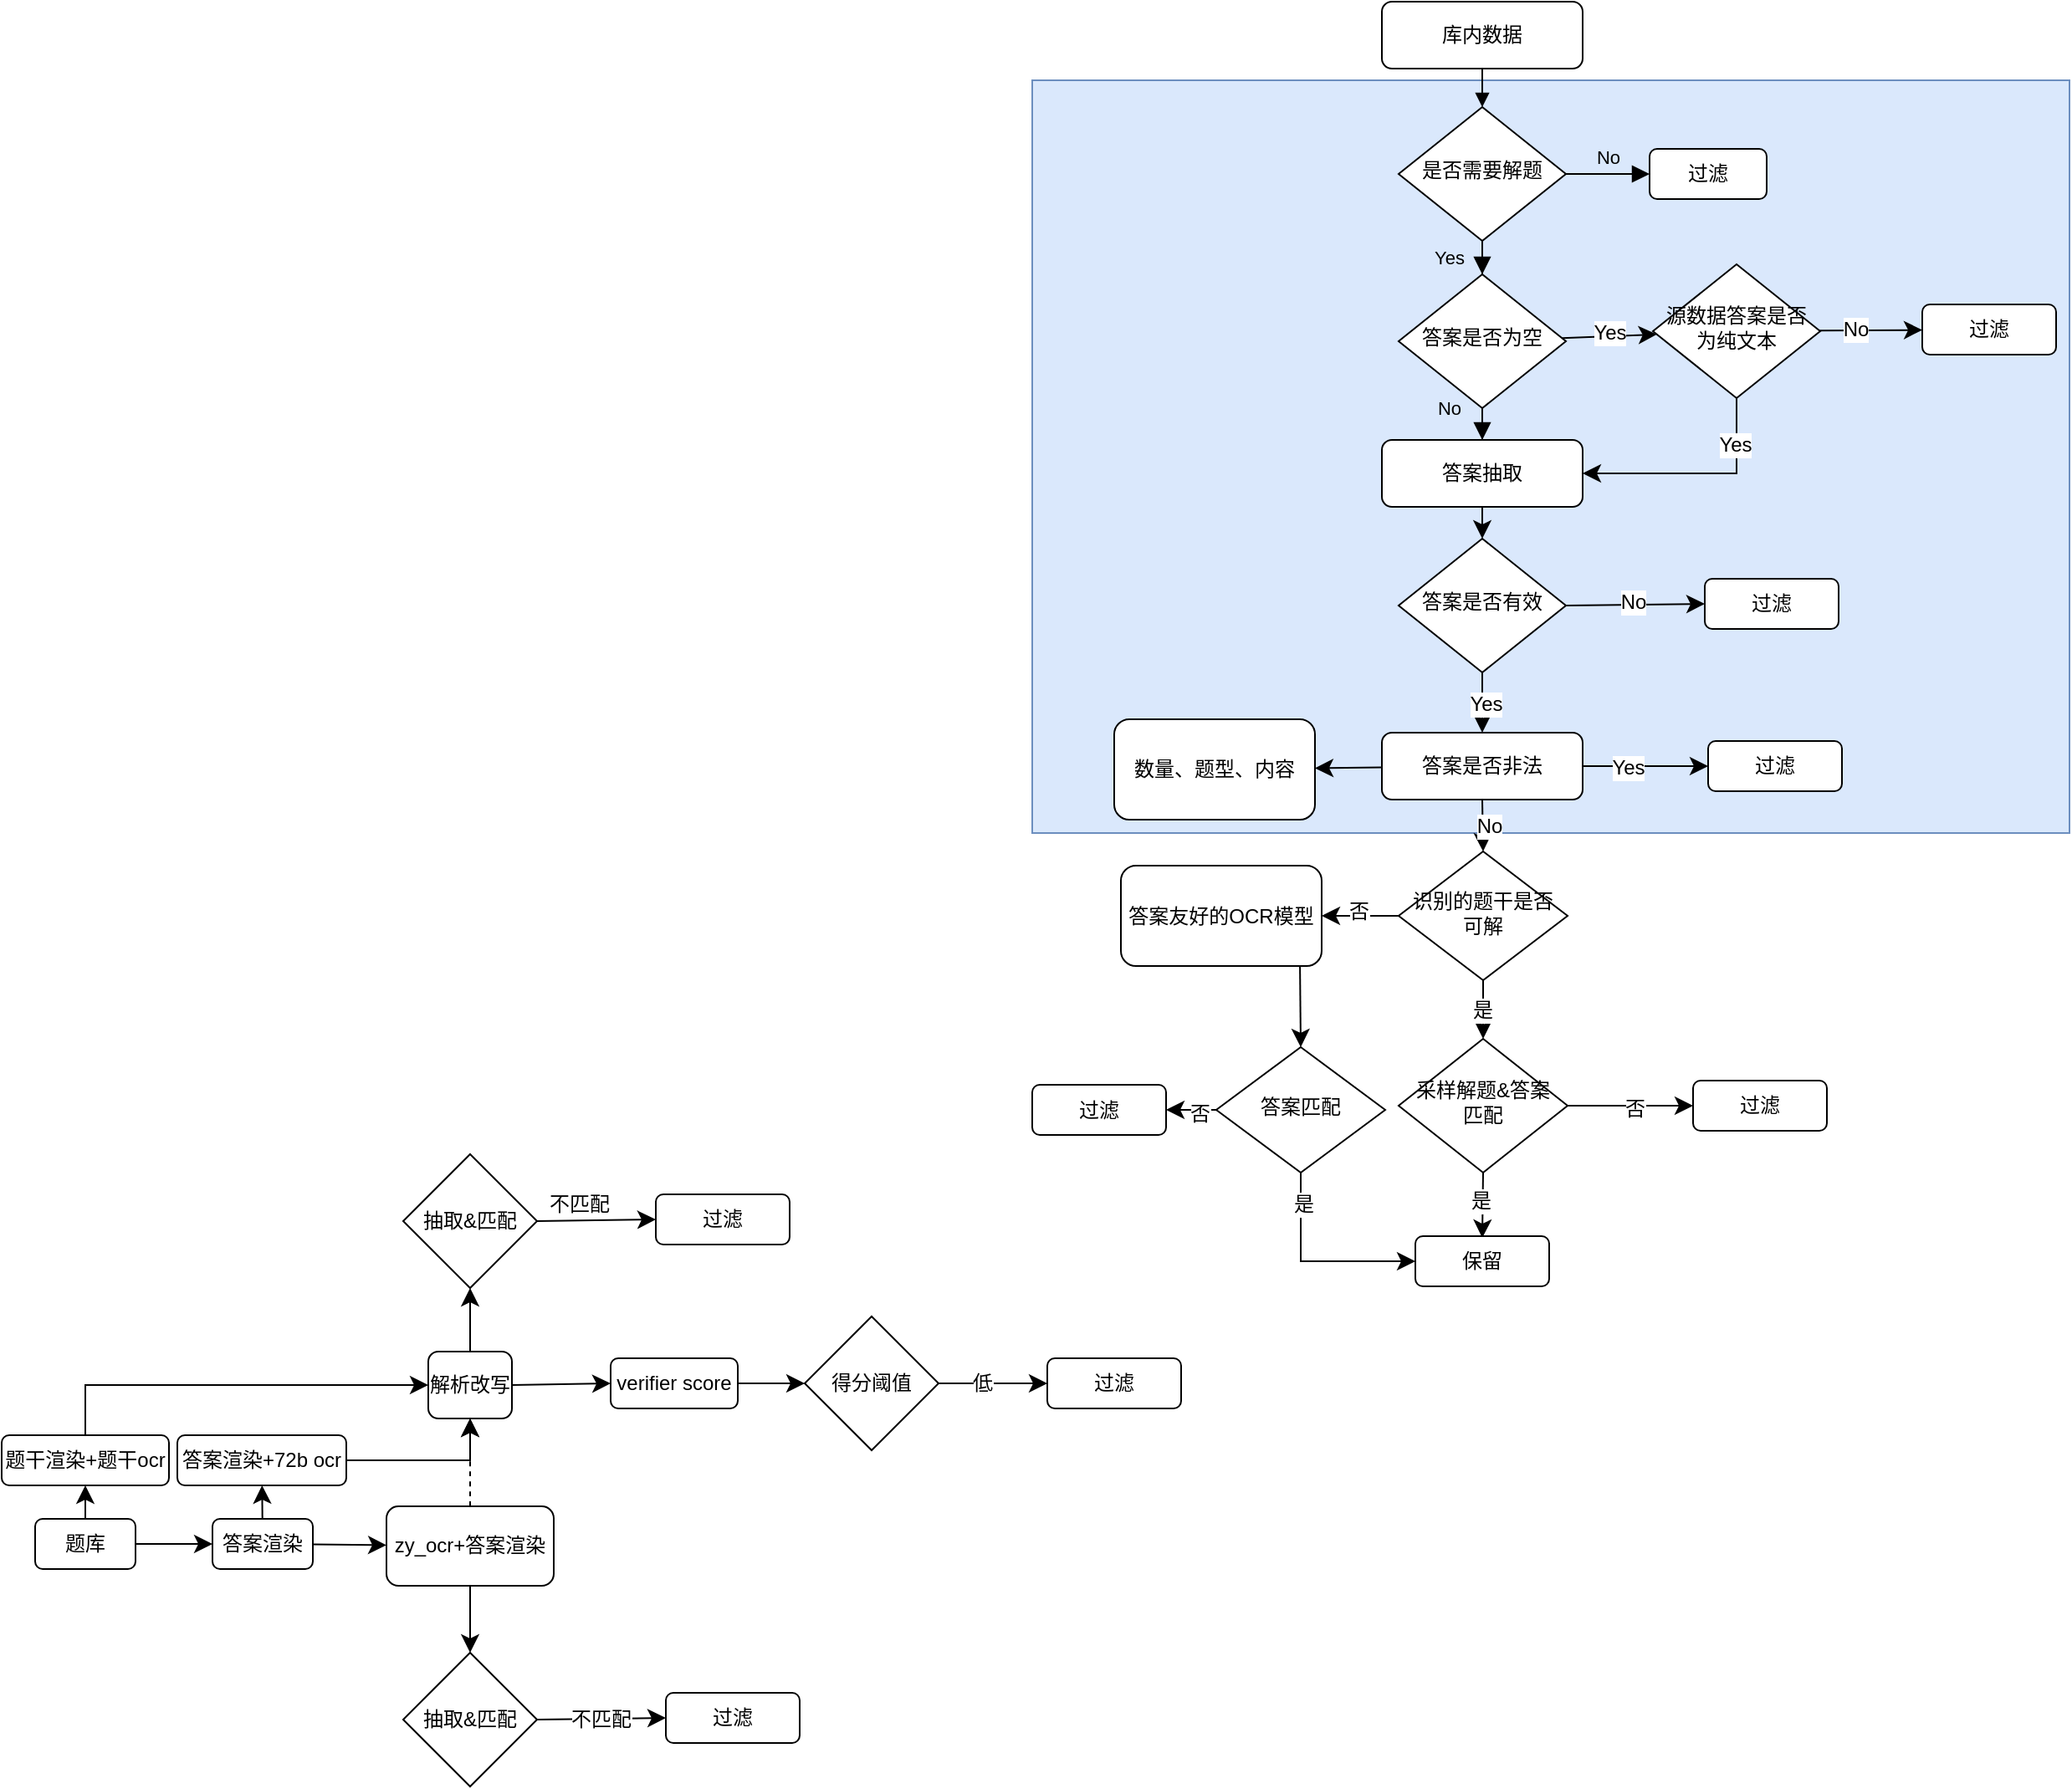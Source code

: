 <mxfile version="25.0.1">
  <diagram id="C5RBs43oDa-KdzZeNtuy" name="Page-1">
    <mxGraphModel dx="1781" dy="689" grid="1" gridSize="10" guides="1" tooltips="1" connect="1" arrows="1" fold="1" page="1" pageScale="1" pageWidth="827" pageHeight="1169" background="none" math="0" shadow="0">
      <root>
        <mxCell id="WIyWlLk6GJQsqaUBKTNV-0" />
        <mxCell id="WIyWlLk6GJQsqaUBKTNV-1" parent="WIyWlLk6GJQsqaUBKTNV-0" />
        <mxCell id="X0F8owh49-wscFF3AfGs-8" value="" style="rounded=0;whiteSpace=wrap;html=1;fillColor=#dae8fc;strokeColor=#6c8ebf;" parent="WIyWlLk6GJQsqaUBKTNV-1" vertex="1">
          <mxGeometry x="-30" y="140" width="620" height="450" as="geometry" />
        </mxCell>
        <mxCell id="WIyWlLk6GJQsqaUBKTNV-2" value="" style="rounded=0;html=1;jettySize=auto;orthogonalLoop=1;fontSize=11;endArrow=block;endFill=1;strokeWidth=1;shadow=0;labelBackgroundColor=none;edgeStyle=orthogonalEdgeStyle;" parent="WIyWlLk6GJQsqaUBKTNV-1" source="WIyWlLk6GJQsqaUBKTNV-3" target="WIyWlLk6GJQsqaUBKTNV-6" edge="1">
          <mxGeometry relative="1" as="geometry" />
        </mxCell>
        <mxCell id="WIyWlLk6GJQsqaUBKTNV-3" value="库内数据" style="rounded=1;whiteSpace=wrap;html=1;fontSize=12;glass=0;strokeWidth=1;shadow=0;" parent="WIyWlLk6GJQsqaUBKTNV-1" vertex="1">
          <mxGeometry x="179" y="93" width="120" height="40" as="geometry" />
        </mxCell>
        <mxCell id="WIyWlLk6GJQsqaUBKTNV-4" value="Yes" style="rounded=0;html=1;jettySize=auto;orthogonalLoop=1;fontSize=11;endArrow=block;endFill=1;endSize=8;strokeWidth=1;shadow=0;labelBackgroundColor=none;edgeStyle=orthogonalEdgeStyle;exitX=0.5;exitY=1;exitDx=0;exitDy=0;" parent="WIyWlLk6GJQsqaUBKTNV-1" source="WIyWlLk6GJQsqaUBKTNV-6" target="WIyWlLk6GJQsqaUBKTNV-10" edge="1">
          <mxGeometry y="20" relative="1" as="geometry">
            <mxPoint as="offset" />
            <mxPoint x="239" y="242" as="sourcePoint" />
          </mxGeometry>
        </mxCell>
        <mxCell id="WIyWlLk6GJQsqaUBKTNV-5" value="No" style="edgeStyle=orthogonalEdgeStyle;rounded=0;html=1;jettySize=auto;orthogonalLoop=1;fontSize=11;endArrow=block;endFill=1;endSize=8;strokeWidth=1;shadow=0;labelBackgroundColor=none;exitX=1;exitY=0.5;exitDx=0;exitDy=0;" parent="WIyWlLk6GJQsqaUBKTNV-1" source="WIyWlLk6GJQsqaUBKTNV-6" target="WIyWlLk6GJQsqaUBKTNV-7" edge="1">
          <mxGeometry y="10" relative="1" as="geometry">
            <mxPoint as="offset" />
            <mxPoint x="289" y="202" as="sourcePoint" />
          </mxGeometry>
        </mxCell>
        <mxCell id="WIyWlLk6GJQsqaUBKTNV-6" value="是否需要解题" style="rhombus;whiteSpace=wrap;html=1;shadow=0;fontFamily=Helvetica;fontSize=12;align=center;strokeWidth=1;spacing=6;spacingTop=-4;" parent="WIyWlLk6GJQsqaUBKTNV-1" vertex="1">
          <mxGeometry x="189" y="156" width="100" height="80" as="geometry" />
        </mxCell>
        <mxCell id="WIyWlLk6GJQsqaUBKTNV-7" value="过滤" style="rounded=1;whiteSpace=wrap;html=1;fontSize=12;glass=0;strokeWidth=1;shadow=0;" parent="WIyWlLk6GJQsqaUBKTNV-1" vertex="1">
          <mxGeometry x="339" y="181" width="70" height="30" as="geometry" />
        </mxCell>
        <mxCell id="WIyWlLk6GJQsqaUBKTNV-8" value="No" style="rounded=0;html=1;jettySize=auto;orthogonalLoop=1;fontSize=11;endArrow=block;endFill=1;endSize=8;strokeWidth=1;shadow=0;labelBackgroundColor=none;edgeStyle=orthogonalEdgeStyle;" parent="WIyWlLk6GJQsqaUBKTNV-1" source="WIyWlLk6GJQsqaUBKTNV-10" target="WIyWlLk6GJQsqaUBKTNV-11" edge="1">
          <mxGeometry x="0.333" y="20" relative="1" as="geometry">
            <mxPoint as="offset" />
          </mxGeometry>
        </mxCell>
        <mxCell id="zaWig58PY4hGGaQQTapN-2" value="" style="edgeStyle=none;curved=1;rounded=0;orthogonalLoop=1;jettySize=auto;html=1;fontSize=12;startSize=8;endSize=8;" parent="WIyWlLk6GJQsqaUBKTNV-1" source="WIyWlLk6GJQsqaUBKTNV-10" target="zaWig58PY4hGGaQQTapN-1" edge="1">
          <mxGeometry relative="1" as="geometry" />
        </mxCell>
        <mxCell id="zaWig58PY4hGGaQQTapN-3" value="Yes" style="edgeLabel;html=1;align=center;verticalAlign=middle;resizable=0;points=[];fontSize=12;" parent="zaWig58PY4hGGaQQTapN-2" vertex="1" connectable="0">
          <mxGeometry y="2" relative="1" as="geometry">
            <mxPoint as="offset" />
          </mxGeometry>
        </mxCell>
        <mxCell id="WIyWlLk6GJQsqaUBKTNV-10" value="答案是否为空" style="rhombus;whiteSpace=wrap;html=1;shadow=0;fontFamily=Helvetica;fontSize=12;align=center;strokeWidth=1;spacing=6;spacingTop=-4;" parent="WIyWlLk6GJQsqaUBKTNV-1" vertex="1">
          <mxGeometry x="189" y="256" width="100" height="80" as="geometry" />
        </mxCell>
        <mxCell id="zaWig58PY4hGGaQQTapN-14" style="edgeStyle=none;curved=1;rounded=0;orthogonalLoop=1;jettySize=auto;html=1;exitX=0.5;exitY=1;exitDx=0;exitDy=0;entryX=0.5;entryY=0;entryDx=0;entryDy=0;fontSize=12;startSize=8;endSize=8;" parent="WIyWlLk6GJQsqaUBKTNV-1" source="WIyWlLk6GJQsqaUBKTNV-11" target="zaWig58PY4hGGaQQTapN-13" edge="1">
          <mxGeometry relative="1" as="geometry" />
        </mxCell>
        <mxCell id="WIyWlLk6GJQsqaUBKTNV-11" value="答案抽取" style="rounded=1;whiteSpace=wrap;html=1;fontSize=12;glass=0;strokeWidth=1;shadow=0;" parent="WIyWlLk6GJQsqaUBKTNV-1" vertex="1">
          <mxGeometry x="179" y="355" width="120" height="40" as="geometry" />
        </mxCell>
        <mxCell id="zaWig58PY4hGGaQQTapN-8" value="" style="edgeStyle=none;curved=1;rounded=0;orthogonalLoop=1;jettySize=auto;html=1;fontSize=12;startSize=8;endSize=8;" parent="WIyWlLk6GJQsqaUBKTNV-1" source="zaWig58PY4hGGaQQTapN-1" target="zaWig58PY4hGGaQQTapN-9" edge="1">
          <mxGeometry relative="1" as="geometry">
            <mxPoint x="569" y="322" as="targetPoint" />
          </mxGeometry>
        </mxCell>
        <mxCell id="zaWig58PY4hGGaQQTapN-10" value="No" style="edgeLabel;html=1;align=center;verticalAlign=middle;resizable=0;points=[];fontSize=12;" parent="zaWig58PY4hGGaQQTapN-8" vertex="1" connectable="0">
          <mxGeometry x="-0.3" y="1" relative="1" as="geometry">
            <mxPoint as="offset" />
          </mxGeometry>
        </mxCell>
        <mxCell id="zaWig58PY4hGGaQQTapN-11" style="edgeStyle=orthogonalEdgeStyle;rounded=0;orthogonalLoop=1;jettySize=auto;html=1;exitX=0.5;exitY=1;exitDx=0;exitDy=0;entryX=1;entryY=0.5;entryDx=0;entryDy=0;fontSize=12;startSize=8;endSize=8;" parent="WIyWlLk6GJQsqaUBKTNV-1" source="zaWig58PY4hGGaQQTapN-1" target="WIyWlLk6GJQsqaUBKTNV-11" edge="1">
          <mxGeometry relative="1" as="geometry" />
        </mxCell>
        <mxCell id="zaWig58PY4hGGaQQTapN-12" value="Yes" style="edgeLabel;html=1;align=center;verticalAlign=middle;resizable=0;points=[];fontSize=12;" parent="zaWig58PY4hGGaQQTapN-11" vertex="1" connectable="0">
          <mxGeometry x="-0.59" y="-1" relative="1" as="geometry">
            <mxPoint as="offset" />
          </mxGeometry>
        </mxCell>
        <mxCell id="zaWig58PY4hGGaQQTapN-1" value="源数据答案是否为纯文本" style="rhombus;whiteSpace=wrap;html=1;shadow=0;strokeWidth=1;spacing=6;spacingTop=-4;" parent="WIyWlLk6GJQsqaUBKTNV-1" vertex="1">
          <mxGeometry x="341" y="250" width="100" height="80" as="geometry" />
        </mxCell>
        <mxCell id="zaWig58PY4hGGaQQTapN-9" value="过滤" style="rounded=1;whiteSpace=wrap;html=1;" parent="WIyWlLk6GJQsqaUBKTNV-1" vertex="1">
          <mxGeometry x="502" y="274" width="80" height="30" as="geometry" />
        </mxCell>
        <mxCell id="zaWig58PY4hGGaQQTapN-15" style="edgeStyle=none;curved=1;rounded=0;orthogonalLoop=1;jettySize=auto;html=1;exitX=1;exitY=0.5;exitDx=0;exitDy=0;fontSize=12;startSize=8;endSize=8;entryX=0;entryY=0.5;entryDx=0;entryDy=0;" parent="WIyWlLk6GJQsqaUBKTNV-1" source="zaWig58PY4hGGaQQTapN-13" target="zaWig58PY4hGGaQQTapN-19" edge="1">
          <mxGeometry relative="1" as="geometry">
            <mxPoint x="369" y="532" as="targetPoint" />
          </mxGeometry>
        </mxCell>
        <mxCell id="zaWig58PY4hGGaQQTapN-16" value="No" style="edgeLabel;html=1;align=center;verticalAlign=middle;resizable=0;points=[];fontSize=12;" parent="zaWig58PY4hGGaQQTapN-15" vertex="1" connectable="0">
          <mxGeometry x="-0.05" y="2" relative="1" as="geometry">
            <mxPoint as="offset" />
          </mxGeometry>
        </mxCell>
        <mxCell id="zaWig58PY4hGGaQQTapN-17" style="edgeStyle=none;curved=1;rounded=0;orthogonalLoop=1;jettySize=auto;html=1;exitX=0.5;exitY=1;exitDx=0;exitDy=0;fontSize=12;startSize=8;endSize=8;entryX=0.5;entryY=0;entryDx=0;entryDy=0;" parent="WIyWlLk6GJQsqaUBKTNV-1" source="zaWig58PY4hGGaQQTapN-13" target="zaWig58PY4hGGaQQTapN-20" edge="1">
          <mxGeometry relative="1" as="geometry">
            <mxPoint x="319" y="580" as="targetPoint" />
          </mxGeometry>
        </mxCell>
        <mxCell id="zaWig58PY4hGGaQQTapN-18" value="Yes" style="edgeLabel;html=1;align=center;verticalAlign=middle;resizable=0;points=[];fontSize=12;" parent="zaWig58PY4hGGaQQTapN-17" vertex="1" connectable="0">
          <mxGeometry x="0.029" y="2" relative="1" as="geometry">
            <mxPoint as="offset" />
          </mxGeometry>
        </mxCell>
        <mxCell id="zaWig58PY4hGGaQQTapN-13" value="答案是否有效" style="rhombus;whiteSpace=wrap;html=1;shadow=0;fontFamily=Helvetica;fontSize=12;align=center;strokeWidth=1;spacing=6;spacingTop=-4;" parent="WIyWlLk6GJQsqaUBKTNV-1" vertex="1">
          <mxGeometry x="189" y="414" width="100" height="80" as="geometry" />
        </mxCell>
        <mxCell id="zaWig58PY4hGGaQQTapN-19" value="过滤" style="rounded=1;whiteSpace=wrap;html=1;" parent="WIyWlLk6GJQsqaUBKTNV-1" vertex="1">
          <mxGeometry x="372" y="438" width="80" height="30" as="geometry" />
        </mxCell>
        <mxCell id="zaWig58PY4hGGaQQTapN-24" style="edgeStyle=none;curved=1;rounded=0;orthogonalLoop=1;jettySize=auto;html=1;exitX=1;exitY=0.5;exitDx=0;exitDy=0;entryX=0;entryY=0.5;entryDx=0;entryDy=0;fontSize=12;startSize=8;endSize=8;" parent="WIyWlLk6GJQsqaUBKTNV-1" source="zaWig58PY4hGGaQQTapN-20" target="zaWig58PY4hGGaQQTapN-23" edge="1">
          <mxGeometry relative="1" as="geometry">
            <mxPoint x="299" y="631" as="sourcePoint" />
            <mxPoint x="374" y="631" as="targetPoint" />
          </mxGeometry>
        </mxCell>
        <mxCell id="zaWig58PY4hGGaQQTapN-25" value="Yes" style="edgeLabel;html=1;align=center;verticalAlign=middle;resizable=0;points=[];fontSize=12;" parent="zaWig58PY4hGGaQQTapN-24" vertex="1" connectable="0">
          <mxGeometry x="-0.28" y="-1" relative="1" as="geometry">
            <mxPoint as="offset" />
          </mxGeometry>
        </mxCell>
        <mxCell id="zaWig58PY4hGGaQQTapN-26" style="edgeStyle=none;curved=1;rounded=0;orthogonalLoop=1;jettySize=auto;html=1;exitX=0.5;exitY=1;exitDx=0;exitDy=0;fontSize=12;startSize=8;endSize=8;entryX=0.5;entryY=0;entryDx=0;entryDy=0;" parent="WIyWlLk6GJQsqaUBKTNV-1" source="zaWig58PY4hGGaQQTapN-20" target="zaWig58PY4hGGaQQTapN-30" edge="1">
          <mxGeometry relative="1" as="geometry">
            <mxPoint x="239" y="640" as="targetPoint" />
          </mxGeometry>
        </mxCell>
        <mxCell id="zaWig58PY4hGGaQQTapN-29" value="No" style="edgeLabel;html=1;align=center;verticalAlign=middle;resizable=0;points=[];fontSize=12;" parent="zaWig58PY4hGGaQQTapN-26" vertex="1" connectable="0">
          <mxGeometry x="0.043" y="3" relative="1" as="geometry">
            <mxPoint as="offset" />
          </mxGeometry>
        </mxCell>
        <mxCell id="zaWig58PY4hGGaQQTapN-28" value="" style="edgeStyle=none;curved=1;rounded=0;orthogonalLoop=1;jettySize=auto;html=1;fontSize=12;startSize=8;endSize=8;" parent="WIyWlLk6GJQsqaUBKTNV-1" source="zaWig58PY4hGGaQQTapN-20" target="zaWig58PY4hGGaQQTapN-27" edge="1">
          <mxGeometry relative="1" as="geometry" />
        </mxCell>
        <mxCell id="zaWig58PY4hGGaQQTapN-20" value="答案是否非法" style="rounded=1;whiteSpace=wrap;html=1;fontSize=12;glass=0;strokeWidth=1;shadow=0;" parent="WIyWlLk6GJQsqaUBKTNV-1" vertex="1">
          <mxGeometry x="179" y="530" width="120" height="40" as="geometry" />
        </mxCell>
        <mxCell id="zaWig58PY4hGGaQQTapN-23" value="过滤" style="rounded=1;whiteSpace=wrap;html=1;" parent="WIyWlLk6GJQsqaUBKTNV-1" vertex="1">
          <mxGeometry x="374" y="535" width="80" height="30" as="geometry" />
        </mxCell>
        <mxCell id="zaWig58PY4hGGaQQTapN-27" value="数量、题型、内容" style="whiteSpace=wrap;html=1;rounded=1;glass=0;strokeWidth=1;shadow=0;" parent="WIyWlLk6GJQsqaUBKTNV-1" vertex="1">
          <mxGeometry x="19" y="522" width="120" height="60" as="geometry" />
        </mxCell>
        <mxCell id="zaWig58PY4hGGaQQTapN-31" style="rounded=0;orthogonalLoop=1;jettySize=auto;html=1;fontSize=12;startSize=8;endSize=8;exitX=0;exitY=0.5;exitDx=0;exitDy=0;edgeStyle=orthogonalEdgeStyle;entryX=1;entryY=0.5;entryDx=0;entryDy=0;" parent="WIyWlLk6GJQsqaUBKTNV-1" source="zaWig58PY4hGGaQQTapN-30" target="X0F8owh49-wscFF3AfGs-1" edge="1">
          <mxGeometry relative="1" as="geometry">
            <mxPoint x="120" y="640" as="targetPoint" />
          </mxGeometry>
        </mxCell>
        <mxCell id="zaWig58PY4hGGaQQTapN-32" value="否" style="edgeLabel;html=1;align=center;verticalAlign=middle;resizable=0;points=[];fontSize=12;" parent="zaWig58PY4hGGaQQTapN-31" vertex="1" connectable="0">
          <mxGeometry x="0.057" y="-1" relative="1" as="geometry">
            <mxPoint y="-2" as="offset" />
          </mxGeometry>
        </mxCell>
        <mxCell id="zaWig58PY4hGGaQQTapN-33" style="edgeStyle=none;curved=1;rounded=0;orthogonalLoop=1;jettySize=auto;html=1;exitX=0.5;exitY=1;exitDx=0;exitDy=0;fontSize=12;startSize=8;endSize=8;entryX=0.5;entryY=0;entryDx=0;entryDy=0;" parent="WIyWlLk6GJQsqaUBKTNV-1" source="zaWig58PY4hGGaQQTapN-30" target="zaWig58PY4hGGaQQTapN-35" edge="1">
          <mxGeometry relative="1" as="geometry">
            <mxPoint x="240" y="756" as="targetPoint" />
          </mxGeometry>
        </mxCell>
        <mxCell id="zaWig58PY4hGGaQQTapN-34" value="是" style="edgeLabel;html=1;align=center;verticalAlign=middle;resizable=0;points=[];fontSize=12;" parent="zaWig58PY4hGGaQQTapN-33" vertex="1" connectable="0">
          <mxGeometry x="0.04" y="-1" relative="1" as="geometry">
            <mxPoint as="offset" />
          </mxGeometry>
        </mxCell>
        <mxCell id="zaWig58PY4hGGaQQTapN-30" value="识别的题干是否可解" style="rhombus;whiteSpace=wrap;html=1;shadow=0;fontFamily=Helvetica;fontSize=12;align=center;strokeWidth=1;spacing=6;spacingTop=-4;" parent="WIyWlLk6GJQsqaUBKTNV-1" vertex="1">
          <mxGeometry x="189" y="601" width="101" height="77" as="geometry" />
        </mxCell>
        <mxCell id="zaWig58PY4hGGaQQTapN-39" style="edgeStyle=none;curved=1;rounded=0;orthogonalLoop=1;jettySize=auto;html=1;exitX=0.5;exitY=1;exitDx=0;exitDy=0;fontSize=12;startSize=8;endSize=8;entryX=0.5;entryY=0;entryDx=0;entryDy=0;" parent="WIyWlLk6GJQsqaUBKTNV-1" source="zaWig58PY4hGGaQQTapN-35" edge="1">
          <mxGeometry relative="1" as="geometry">
            <mxPoint x="239" y="832" as="targetPoint" />
          </mxGeometry>
        </mxCell>
        <mxCell id="zaWig58PY4hGGaQQTapN-40" value="是" style="edgeLabel;html=1;align=center;verticalAlign=middle;resizable=0;points=[];fontSize=12;" parent="zaWig58PY4hGGaQQTapN-39" vertex="1" connectable="0">
          <mxGeometry x="-0.131" y="-2" relative="1" as="geometry">
            <mxPoint as="offset" />
          </mxGeometry>
        </mxCell>
        <mxCell id="zaWig58PY4hGGaQQTapN-35" value="采样解题&amp;amp;答案匹配" style="rhombus;whiteSpace=wrap;html=1;shadow=0;fontFamily=Helvetica;fontSize=12;align=center;strokeWidth=1;spacing=6;spacingTop=-4;" parent="WIyWlLk6GJQsqaUBKTNV-1" vertex="1">
          <mxGeometry x="189" y="713" width="101" height="80" as="geometry" />
        </mxCell>
        <mxCell id="zaWig58PY4hGGaQQTapN-36" style="edgeStyle=none;curved=1;rounded=0;orthogonalLoop=1;jettySize=auto;html=1;fontSize=12;startSize=8;endSize=8;exitX=1;exitY=0.5;exitDx=0;exitDy=0;entryX=0;entryY=0.5;entryDx=0;entryDy=0;" parent="WIyWlLk6GJQsqaUBKTNV-1" source="zaWig58PY4hGGaQQTapN-35" target="zaWig58PY4hGGaQQTapN-38" edge="1">
          <mxGeometry relative="1" as="geometry">
            <mxPoint x="384" y="769" as="targetPoint" />
            <mxPoint x="290" y="778" as="sourcePoint" />
          </mxGeometry>
        </mxCell>
        <mxCell id="zaWig58PY4hGGaQQTapN-37" value="否" style="edgeLabel;html=1;align=center;verticalAlign=middle;resizable=0;points=[];fontSize=12;" parent="zaWig58PY4hGGaQQTapN-36" vertex="1" connectable="0">
          <mxGeometry x="0.057" y="-1" relative="1" as="geometry">
            <mxPoint y="1" as="offset" />
          </mxGeometry>
        </mxCell>
        <mxCell id="zaWig58PY4hGGaQQTapN-38" value="过滤" style="rounded=1;whiteSpace=wrap;html=1;" parent="WIyWlLk6GJQsqaUBKTNV-1" vertex="1">
          <mxGeometry x="365" y="738" width="80" height="30" as="geometry" />
        </mxCell>
        <mxCell id="zaWig58PY4hGGaQQTapN-41" value="保留" style="rounded=1;whiteSpace=wrap;html=1;" parent="WIyWlLk6GJQsqaUBKTNV-1" vertex="1">
          <mxGeometry x="199" y="831" width="80" height="30" as="geometry" />
        </mxCell>
        <mxCell id="X0F8owh49-wscFF3AfGs-3" style="edgeStyle=orthogonalEdgeStyle;rounded=0;orthogonalLoop=1;jettySize=auto;html=1;exitX=0.5;exitY=1;exitDx=0;exitDy=0;entryX=0;entryY=0.5;entryDx=0;entryDy=0;fontSize=12;startSize=8;endSize=8;" parent="WIyWlLk6GJQsqaUBKTNV-1" source="X0F8owh49-wscFF3AfGs-0" target="zaWig58PY4hGGaQQTapN-41" edge="1">
          <mxGeometry relative="1" as="geometry" />
        </mxCell>
        <mxCell id="X0F8owh49-wscFF3AfGs-7" value="是" style="edgeLabel;html=1;align=center;verticalAlign=middle;resizable=0;points=[];fontSize=12;" parent="X0F8owh49-wscFF3AfGs-3" vertex="1" connectable="0">
          <mxGeometry x="-0.687" y="1" relative="1" as="geometry">
            <mxPoint as="offset" />
          </mxGeometry>
        </mxCell>
        <mxCell id="X0F8owh49-wscFF3AfGs-5" style="edgeStyle=none;curved=1;rounded=0;orthogonalLoop=1;jettySize=auto;html=1;entryX=1;entryY=0.5;entryDx=0;entryDy=0;fontSize=12;startSize=8;endSize=8;" parent="WIyWlLk6GJQsqaUBKTNV-1" source="X0F8owh49-wscFF3AfGs-0" target="X0F8owh49-wscFF3AfGs-4" edge="1">
          <mxGeometry relative="1" as="geometry" />
        </mxCell>
        <mxCell id="X0F8owh49-wscFF3AfGs-6" value="否" style="edgeLabel;html=1;align=center;verticalAlign=middle;resizable=0;points=[];fontSize=12;" parent="X0F8owh49-wscFF3AfGs-5" vertex="1" connectable="0">
          <mxGeometry x="-0.333" y="2" relative="1" as="geometry">
            <mxPoint as="offset" />
          </mxGeometry>
        </mxCell>
        <mxCell id="X0F8owh49-wscFF3AfGs-0" value="答案匹配" style="rhombus;whiteSpace=wrap;html=1;shadow=0;fontFamily=Helvetica;fontSize=12;align=center;strokeWidth=1;spacing=6;spacingTop=-4;" parent="WIyWlLk6GJQsqaUBKTNV-1" vertex="1">
          <mxGeometry x="80" y="718" width="101" height="75" as="geometry" />
        </mxCell>
        <mxCell id="X0F8owh49-wscFF3AfGs-2" style="edgeStyle=none;curved=1;rounded=0;orthogonalLoop=1;jettySize=auto;html=1;entryX=0.5;entryY=0;entryDx=0;entryDy=0;fontSize=12;startSize=8;endSize=8;exitX=0.892;exitY=1.008;exitDx=0;exitDy=0;exitPerimeter=0;" parent="WIyWlLk6GJQsqaUBKTNV-1" source="X0F8owh49-wscFF3AfGs-1" target="X0F8owh49-wscFF3AfGs-0" edge="1">
          <mxGeometry relative="1" as="geometry">
            <mxPoint x="113" y="670" as="sourcePoint" />
          </mxGeometry>
        </mxCell>
        <mxCell id="X0F8owh49-wscFF3AfGs-1" value="答案友好的OCR模型" style="whiteSpace=wrap;html=1;rounded=1;glass=0;strokeWidth=1;shadow=0;" parent="WIyWlLk6GJQsqaUBKTNV-1" vertex="1">
          <mxGeometry x="23" y="609.5" width="120" height="60" as="geometry" />
        </mxCell>
        <mxCell id="X0F8owh49-wscFF3AfGs-4" value="过滤" style="rounded=1;whiteSpace=wrap;html=1;" parent="WIyWlLk6GJQsqaUBKTNV-1" vertex="1">
          <mxGeometry x="-30" y="740.5" width="80" height="30" as="geometry" />
        </mxCell>
        <mxCell id="Pg6NkGy-6uJLhIrRSWJ3-2" value="" style="edgeStyle=none;curved=1;rounded=0;orthogonalLoop=1;jettySize=auto;html=1;fontSize=12;startSize=8;endSize=8;" edge="1" parent="WIyWlLk6GJQsqaUBKTNV-1" source="Pg6NkGy-6uJLhIrRSWJ3-0" target="Pg6NkGy-6uJLhIrRSWJ3-1">
          <mxGeometry relative="1" as="geometry" />
        </mxCell>
        <mxCell id="Pg6NkGy-6uJLhIrRSWJ3-7" value="" style="edgeStyle=none;curved=1;rounded=0;orthogonalLoop=1;jettySize=auto;html=1;fontSize=12;startSize=8;endSize=8;" edge="1" parent="WIyWlLk6GJQsqaUBKTNV-1" source="Pg6NkGy-6uJLhIrRSWJ3-0" target="Pg6NkGy-6uJLhIrRSWJ3-6">
          <mxGeometry relative="1" as="geometry" />
        </mxCell>
        <mxCell id="Pg6NkGy-6uJLhIrRSWJ3-0" value="题库" style="rounded=1;whiteSpace=wrap;html=1;" vertex="1" parent="WIyWlLk6GJQsqaUBKTNV-1">
          <mxGeometry x="-626" y="1000" width="60" height="30" as="geometry" />
        </mxCell>
        <mxCell id="Pg6NkGy-6uJLhIrRSWJ3-4" value="" style="edgeStyle=none;curved=1;rounded=0;orthogonalLoop=1;jettySize=auto;html=1;fontSize=12;startSize=8;endSize=8;" edge="1" parent="WIyWlLk6GJQsqaUBKTNV-1" source="Pg6NkGy-6uJLhIrRSWJ3-1" target="Pg6NkGy-6uJLhIrRSWJ3-3">
          <mxGeometry relative="1" as="geometry" />
        </mxCell>
        <mxCell id="Pg6NkGy-6uJLhIrRSWJ3-35" value="" style="edgeStyle=none;curved=1;rounded=0;orthogonalLoop=1;jettySize=auto;html=1;fontSize=12;startSize=8;endSize=8;" edge="1" parent="WIyWlLk6GJQsqaUBKTNV-1" source="Pg6NkGy-6uJLhIrRSWJ3-1" target="Pg6NkGy-6uJLhIrRSWJ3-34">
          <mxGeometry relative="1" as="geometry" />
        </mxCell>
        <mxCell id="Pg6NkGy-6uJLhIrRSWJ3-1" value="答案渲染" style="rounded=1;whiteSpace=wrap;html=1;" vertex="1" parent="WIyWlLk6GJQsqaUBKTNV-1">
          <mxGeometry x="-520" y="1000" width="60" height="30" as="geometry" />
        </mxCell>
        <mxCell id="Pg6NkGy-6uJLhIrRSWJ3-12" style="edgeStyle=orthogonalEdgeStyle;rounded=0;orthogonalLoop=1;jettySize=auto;html=1;exitX=1;exitY=0.5;exitDx=0;exitDy=0;entryX=0.5;entryY=1;entryDx=0;entryDy=0;fontSize=12;startSize=8;endSize=8;" edge="1" parent="WIyWlLk6GJQsqaUBKTNV-1" source="Pg6NkGy-6uJLhIrRSWJ3-34" target="Pg6NkGy-6uJLhIrRSWJ3-11">
          <mxGeometry relative="1" as="geometry" />
        </mxCell>
        <mxCell id="Pg6NkGy-6uJLhIrRSWJ3-29" style="edgeStyle=none;curved=1;rounded=0;orthogonalLoop=1;jettySize=auto;html=1;exitX=0.5;exitY=1;exitDx=0;exitDy=0;fontSize=12;startSize=8;endSize=8;entryX=0.5;entryY=0;entryDx=0;entryDy=0;" edge="1" parent="WIyWlLk6GJQsqaUBKTNV-1" source="Pg6NkGy-6uJLhIrRSWJ3-3" target="Pg6NkGy-6uJLhIrRSWJ3-30">
          <mxGeometry relative="1" as="geometry">
            <mxPoint x="-366" y="1080" as="targetPoint" />
          </mxGeometry>
        </mxCell>
        <mxCell id="Pg6NkGy-6uJLhIrRSWJ3-36" style="edgeStyle=none;curved=1;rounded=0;orthogonalLoop=1;jettySize=auto;html=1;exitX=0.5;exitY=0;exitDx=0;exitDy=0;entryX=0.5;entryY=1;entryDx=0;entryDy=0;fontSize=12;startSize=8;endSize=8;dashed=1;" edge="1" parent="WIyWlLk6GJQsqaUBKTNV-1" source="Pg6NkGy-6uJLhIrRSWJ3-3" target="Pg6NkGy-6uJLhIrRSWJ3-11">
          <mxGeometry relative="1" as="geometry" />
        </mxCell>
        <mxCell id="Pg6NkGy-6uJLhIrRSWJ3-3" value="zy_ocr+答案渲染" style="whiteSpace=wrap;html=1;rounded=1;" vertex="1" parent="WIyWlLk6GJQsqaUBKTNV-1">
          <mxGeometry x="-416" y="992.5" width="100" height="47.5" as="geometry" />
        </mxCell>
        <mxCell id="Pg6NkGy-6uJLhIrRSWJ3-10" value="" style="edgeStyle=orthogonalEdgeStyle;rounded=0;orthogonalLoop=1;jettySize=auto;html=1;fontSize=12;startSize=8;endSize=8;entryX=0;entryY=0.5;entryDx=0;entryDy=0;exitX=0.5;exitY=0;exitDx=0;exitDy=0;" edge="1" parent="WIyWlLk6GJQsqaUBKTNV-1" source="Pg6NkGy-6uJLhIrRSWJ3-6" target="Pg6NkGy-6uJLhIrRSWJ3-11">
          <mxGeometry relative="1" as="geometry">
            <mxPoint x="-426" y="940" as="targetPoint" />
            <Array as="points">
              <mxPoint x="-596" y="920" />
            </Array>
          </mxGeometry>
        </mxCell>
        <mxCell id="Pg6NkGy-6uJLhIrRSWJ3-6" value="题干渲染+题干ocr" style="whiteSpace=wrap;html=1;rounded=1;" vertex="1" parent="WIyWlLk6GJQsqaUBKTNV-1">
          <mxGeometry x="-646" y="950" width="100" height="30" as="geometry" />
        </mxCell>
        <mxCell id="Pg6NkGy-6uJLhIrRSWJ3-13" style="edgeStyle=none;curved=1;rounded=0;orthogonalLoop=1;jettySize=auto;html=1;exitX=1;exitY=0.5;exitDx=0;exitDy=0;fontSize=12;startSize=8;endSize=8;entryX=0;entryY=0.5;entryDx=0;entryDy=0;" edge="1" parent="WIyWlLk6GJQsqaUBKTNV-1" source="Pg6NkGy-6uJLhIrRSWJ3-11" target="Pg6NkGy-6uJLhIrRSWJ3-14">
          <mxGeometry relative="1" as="geometry">
            <mxPoint x="-286" y="920" as="targetPoint" />
          </mxGeometry>
        </mxCell>
        <mxCell id="Pg6NkGy-6uJLhIrRSWJ3-22" style="edgeStyle=none;curved=1;rounded=0;orthogonalLoop=1;jettySize=auto;html=1;fontSize=12;startSize=8;endSize=8;entryX=0.5;entryY=1;entryDx=0;entryDy=0;" edge="1" parent="WIyWlLk6GJQsqaUBKTNV-1" source="Pg6NkGy-6uJLhIrRSWJ3-11" target="Pg6NkGy-6uJLhIrRSWJ3-24">
          <mxGeometry relative="1" as="geometry">
            <mxPoint x="-366" y="861" as="targetPoint" />
          </mxGeometry>
        </mxCell>
        <mxCell id="Pg6NkGy-6uJLhIrRSWJ3-11" value="解析改写" style="rounded=1;whiteSpace=wrap;html=1;" vertex="1" parent="WIyWlLk6GJQsqaUBKTNV-1">
          <mxGeometry x="-391" y="900" width="50" height="40" as="geometry" />
        </mxCell>
        <mxCell id="Pg6NkGy-6uJLhIrRSWJ3-15" style="edgeStyle=none;curved=1;rounded=0;orthogonalLoop=1;jettySize=auto;html=1;exitX=1;exitY=0.5;exitDx=0;exitDy=0;fontSize=12;startSize=8;endSize=8;entryX=0;entryY=0.5;entryDx=0;entryDy=0;" edge="1" parent="WIyWlLk6GJQsqaUBKTNV-1" source="Pg6NkGy-6uJLhIrRSWJ3-14" target="Pg6NkGy-6uJLhIrRSWJ3-17">
          <mxGeometry relative="1" as="geometry">
            <mxPoint x="-156" y="919" as="targetPoint" />
          </mxGeometry>
        </mxCell>
        <mxCell id="Pg6NkGy-6uJLhIrRSWJ3-14" value="verifier score" style="rounded=1;whiteSpace=wrap;html=1;" vertex="1" parent="WIyWlLk6GJQsqaUBKTNV-1">
          <mxGeometry x="-282" y="904" width="76" height="30" as="geometry" />
        </mxCell>
        <mxCell id="Pg6NkGy-6uJLhIrRSWJ3-18" style="edgeStyle=none;curved=1;rounded=0;orthogonalLoop=1;jettySize=auto;html=1;exitX=1;exitY=0.5;exitDx=0;exitDy=0;fontSize=12;startSize=8;endSize=8;" edge="1" parent="WIyWlLk6GJQsqaUBKTNV-1" source="Pg6NkGy-6uJLhIrRSWJ3-17" target="Pg6NkGy-6uJLhIrRSWJ3-20">
          <mxGeometry relative="1" as="geometry">
            <mxPoint x="50" y="919" as="targetPoint" />
          </mxGeometry>
        </mxCell>
        <mxCell id="Pg6NkGy-6uJLhIrRSWJ3-19" value="低" style="edgeLabel;html=1;align=center;verticalAlign=middle;resizable=0;points=[];fontSize=12;" vertex="1" connectable="0" parent="Pg6NkGy-6uJLhIrRSWJ3-18">
          <mxGeometry x="-0.193" relative="1" as="geometry">
            <mxPoint as="offset" />
          </mxGeometry>
        </mxCell>
        <mxCell id="Pg6NkGy-6uJLhIrRSWJ3-17" value="得分阈值" style="rhombus;whiteSpace=wrap;html=1;" vertex="1" parent="WIyWlLk6GJQsqaUBKTNV-1">
          <mxGeometry x="-166" y="879" width="80" height="80" as="geometry" />
        </mxCell>
        <mxCell id="Pg6NkGy-6uJLhIrRSWJ3-20" value="过滤" style="rounded=1;whiteSpace=wrap;html=1;" vertex="1" parent="WIyWlLk6GJQsqaUBKTNV-1">
          <mxGeometry x="-21" y="904" width="80" height="30" as="geometry" />
        </mxCell>
        <mxCell id="Pg6NkGy-6uJLhIrRSWJ3-26" style="edgeStyle=none;curved=1;rounded=0;orthogonalLoop=1;jettySize=auto;html=1;fontSize=12;startSize=8;endSize=8;entryX=0;entryY=0.5;entryDx=0;entryDy=0;exitX=1;exitY=0.5;exitDx=0;exitDy=0;" edge="1" parent="WIyWlLk6GJQsqaUBKTNV-1" source="Pg6NkGy-6uJLhIrRSWJ3-24" target="Pg6NkGy-6uJLhIrRSWJ3-28">
          <mxGeometry relative="1" as="geometry">
            <mxPoint x="-249" y="820" as="targetPoint" />
            <mxPoint x="-326" y="821" as="sourcePoint" />
          </mxGeometry>
        </mxCell>
        <mxCell id="Pg6NkGy-6uJLhIrRSWJ3-27" value="不匹配" style="edgeLabel;html=1;align=center;verticalAlign=middle;resizable=0;points=[];fontSize=12;" vertex="1" connectable="0" parent="Pg6NkGy-6uJLhIrRSWJ3-26">
          <mxGeometry x="-0.135" y="-1" relative="1" as="geometry">
            <mxPoint x="-6" y="-11" as="offset" />
          </mxGeometry>
        </mxCell>
        <mxCell id="Pg6NkGy-6uJLhIrRSWJ3-24" value="抽取&amp;amp;匹配" style="rhombus;whiteSpace=wrap;html=1;" vertex="1" parent="WIyWlLk6GJQsqaUBKTNV-1">
          <mxGeometry x="-406" y="782" width="80" height="80" as="geometry" />
        </mxCell>
        <mxCell id="Pg6NkGy-6uJLhIrRSWJ3-28" value="过滤" style="rounded=1;whiteSpace=wrap;html=1;" vertex="1" parent="WIyWlLk6GJQsqaUBKTNV-1">
          <mxGeometry x="-255" y="806" width="80" height="30" as="geometry" />
        </mxCell>
        <mxCell id="Pg6NkGy-6uJLhIrRSWJ3-31" style="edgeStyle=none;curved=1;rounded=0;orthogonalLoop=1;jettySize=auto;html=1;exitX=1;exitY=0.5;exitDx=0;exitDy=0;fontSize=12;startSize=8;endSize=8;entryX=0;entryY=0.5;entryDx=0;entryDy=0;" edge="1" parent="WIyWlLk6GJQsqaUBKTNV-1" source="Pg6NkGy-6uJLhIrRSWJ3-30" target="Pg6NkGy-6uJLhIrRSWJ3-33">
          <mxGeometry relative="1" as="geometry">
            <mxPoint x="-269" y="1120" as="targetPoint" />
          </mxGeometry>
        </mxCell>
        <mxCell id="Pg6NkGy-6uJLhIrRSWJ3-32" value="不匹配" style="edgeLabel;html=1;align=center;verticalAlign=middle;resizable=0;points=[];fontSize=12;" vertex="1" connectable="0" parent="Pg6NkGy-6uJLhIrRSWJ3-31">
          <mxGeometry x="-0.018" relative="1" as="geometry">
            <mxPoint as="offset" />
          </mxGeometry>
        </mxCell>
        <mxCell id="Pg6NkGy-6uJLhIrRSWJ3-30" value="抽取&amp;amp;匹配" style="rhombus;whiteSpace=wrap;html=1;" vertex="1" parent="WIyWlLk6GJQsqaUBKTNV-1">
          <mxGeometry x="-406" y="1080" width="80" height="80" as="geometry" />
        </mxCell>
        <mxCell id="Pg6NkGy-6uJLhIrRSWJ3-33" value="过滤" style="rounded=1;whiteSpace=wrap;html=1;" vertex="1" parent="WIyWlLk6GJQsqaUBKTNV-1">
          <mxGeometry x="-249" y="1104" width="80" height="30" as="geometry" />
        </mxCell>
        <mxCell id="Pg6NkGy-6uJLhIrRSWJ3-34" value="答案渲染+72b ocr" style="whiteSpace=wrap;html=1;rounded=1;" vertex="1" parent="WIyWlLk6GJQsqaUBKTNV-1">
          <mxGeometry x="-541" y="950" width="101" height="30" as="geometry" />
        </mxCell>
      </root>
    </mxGraphModel>
  </diagram>
</mxfile>
